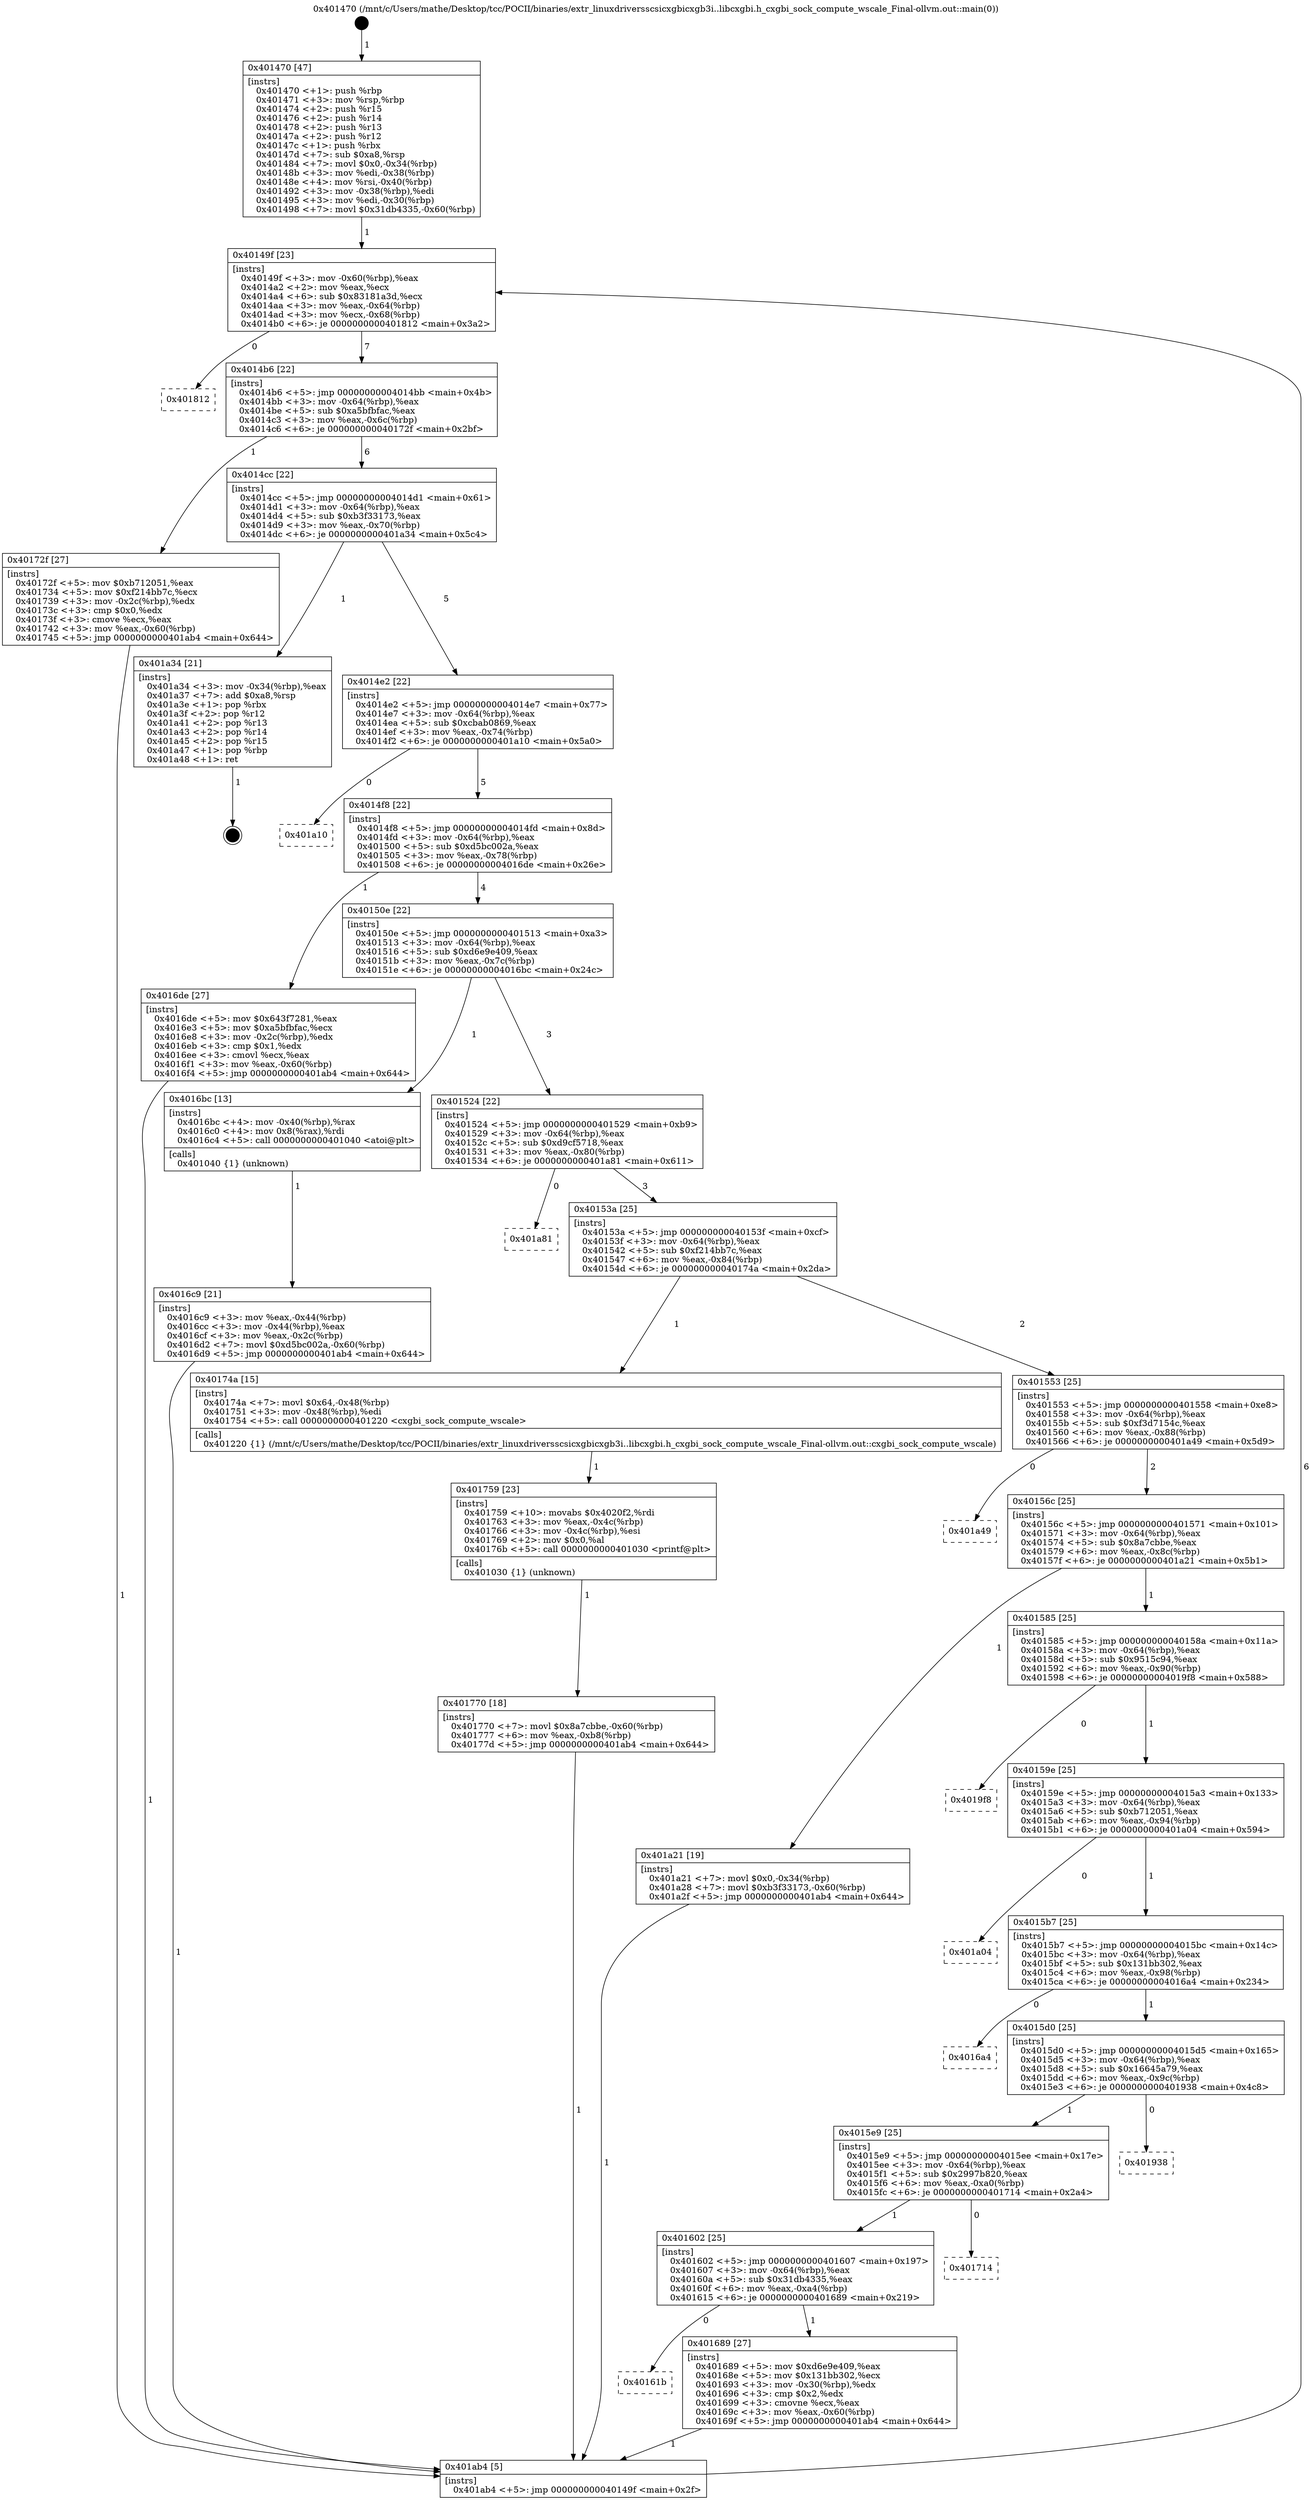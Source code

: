 digraph "0x401470" {
  label = "0x401470 (/mnt/c/Users/mathe/Desktop/tcc/POCII/binaries/extr_linuxdriversscsicxgbicxgb3i..libcxgbi.h_cxgbi_sock_compute_wscale_Final-ollvm.out::main(0))"
  labelloc = "t"
  node[shape=record]

  Entry [label="",width=0.3,height=0.3,shape=circle,fillcolor=black,style=filled]
  "0x40149f" [label="{
     0x40149f [23]\l
     | [instrs]\l
     &nbsp;&nbsp;0x40149f \<+3\>: mov -0x60(%rbp),%eax\l
     &nbsp;&nbsp;0x4014a2 \<+2\>: mov %eax,%ecx\l
     &nbsp;&nbsp;0x4014a4 \<+6\>: sub $0x83181a3d,%ecx\l
     &nbsp;&nbsp;0x4014aa \<+3\>: mov %eax,-0x64(%rbp)\l
     &nbsp;&nbsp;0x4014ad \<+3\>: mov %ecx,-0x68(%rbp)\l
     &nbsp;&nbsp;0x4014b0 \<+6\>: je 0000000000401812 \<main+0x3a2\>\l
  }"]
  "0x401812" [label="{
     0x401812\l
  }", style=dashed]
  "0x4014b6" [label="{
     0x4014b6 [22]\l
     | [instrs]\l
     &nbsp;&nbsp;0x4014b6 \<+5\>: jmp 00000000004014bb \<main+0x4b\>\l
     &nbsp;&nbsp;0x4014bb \<+3\>: mov -0x64(%rbp),%eax\l
     &nbsp;&nbsp;0x4014be \<+5\>: sub $0xa5bfbfac,%eax\l
     &nbsp;&nbsp;0x4014c3 \<+3\>: mov %eax,-0x6c(%rbp)\l
     &nbsp;&nbsp;0x4014c6 \<+6\>: je 000000000040172f \<main+0x2bf\>\l
  }"]
  Exit [label="",width=0.3,height=0.3,shape=circle,fillcolor=black,style=filled,peripheries=2]
  "0x40172f" [label="{
     0x40172f [27]\l
     | [instrs]\l
     &nbsp;&nbsp;0x40172f \<+5\>: mov $0xb712051,%eax\l
     &nbsp;&nbsp;0x401734 \<+5\>: mov $0xf214bb7c,%ecx\l
     &nbsp;&nbsp;0x401739 \<+3\>: mov -0x2c(%rbp),%edx\l
     &nbsp;&nbsp;0x40173c \<+3\>: cmp $0x0,%edx\l
     &nbsp;&nbsp;0x40173f \<+3\>: cmove %ecx,%eax\l
     &nbsp;&nbsp;0x401742 \<+3\>: mov %eax,-0x60(%rbp)\l
     &nbsp;&nbsp;0x401745 \<+5\>: jmp 0000000000401ab4 \<main+0x644\>\l
  }"]
  "0x4014cc" [label="{
     0x4014cc [22]\l
     | [instrs]\l
     &nbsp;&nbsp;0x4014cc \<+5\>: jmp 00000000004014d1 \<main+0x61\>\l
     &nbsp;&nbsp;0x4014d1 \<+3\>: mov -0x64(%rbp),%eax\l
     &nbsp;&nbsp;0x4014d4 \<+5\>: sub $0xb3f33173,%eax\l
     &nbsp;&nbsp;0x4014d9 \<+3\>: mov %eax,-0x70(%rbp)\l
     &nbsp;&nbsp;0x4014dc \<+6\>: je 0000000000401a34 \<main+0x5c4\>\l
  }"]
  "0x401770" [label="{
     0x401770 [18]\l
     | [instrs]\l
     &nbsp;&nbsp;0x401770 \<+7\>: movl $0x8a7cbbe,-0x60(%rbp)\l
     &nbsp;&nbsp;0x401777 \<+6\>: mov %eax,-0xb8(%rbp)\l
     &nbsp;&nbsp;0x40177d \<+5\>: jmp 0000000000401ab4 \<main+0x644\>\l
  }"]
  "0x401a34" [label="{
     0x401a34 [21]\l
     | [instrs]\l
     &nbsp;&nbsp;0x401a34 \<+3\>: mov -0x34(%rbp),%eax\l
     &nbsp;&nbsp;0x401a37 \<+7\>: add $0xa8,%rsp\l
     &nbsp;&nbsp;0x401a3e \<+1\>: pop %rbx\l
     &nbsp;&nbsp;0x401a3f \<+2\>: pop %r12\l
     &nbsp;&nbsp;0x401a41 \<+2\>: pop %r13\l
     &nbsp;&nbsp;0x401a43 \<+2\>: pop %r14\l
     &nbsp;&nbsp;0x401a45 \<+2\>: pop %r15\l
     &nbsp;&nbsp;0x401a47 \<+1\>: pop %rbp\l
     &nbsp;&nbsp;0x401a48 \<+1\>: ret\l
  }"]
  "0x4014e2" [label="{
     0x4014e2 [22]\l
     | [instrs]\l
     &nbsp;&nbsp;0x4014e2 \<+5\>: jmp 00000000004014e7 \<main+0x77\>\l
     &nbsp;&nbsp;0x4014e7 \<+3\>: mov -0x64(%rbp),%eax\l
     &nbsp;&nbsp;0x4014ea \<+5\>: sub $0xcbab0869,%eax\l
     &nbsp;&nbsp;0x4014ef \<+3\>: mov %eax,-0x74(%rbp)\l
     &nbsp;&nbsp;0x4014f2 \<+6\>: je 0000000000401a10 \<main+0x5a0\>\l
  }"]
  "0x401759" [label="{
     0x401759 [23]\l
     | [instrs]\l
     &nbsp;&nbsp;0x401759 \<+10\>: movabs $0x4020f2,%rdi\l
     &nbsp;&nbsp;0x401763 \<+3\>: mov %eax,-0x4c(%rbp)\l
     &nbsp;&nbsp;0x401766 \<+3\>: mov -0x4c(%rbp),%esi\l
     &nbsp;&nbsp;0x401769 \<+2\>: mov $0x0,%al\l
     &nbsp;&nbsp;0x40176b \<+5\>: call 0000000000401030 \<printf@plt\>\l
     | [calls]\l
     &nbsp;&nbsp;0x401030 \{1\} (unknown)\l
  }"]
  "0x401a10" [label="{
     0x401a10\l
  }", style=dashed]
  "0x4014f8" [label="{
     0x4014f8 [22]\l
     | [instrs]\l
     &nbsp;&nbsp;0x4014f8 \<+5\>: jmp 00000000004014fd \<main+0x8d\>\l
     &nbsp;&nbsp;0x4014fd \<+3\>: mov -0x64(%rbp),%eax\l
     &nbsp;&nbsp;0x401500 \<+5\>: sub $0xd5bc002a,%eax\l
     &nbsp;&nbsp;0x401505 \<+3\>: mov %eax,-0x78(%rbp)\l
     &nbsp;&nbsp;0x401508 \<+6\>: je 00000000004016de \<main+0x26e\>\l
  }"]
  "0x4016c9" [label="{
     0x4016c9 [21]\l
     | [instrs]\l
     &nbsp;&nbsp;0x4016c9 \<+3\>: mov %eax,-0x44(%rbp)\l
     &nbsp;&nbsp;0x4016cc \<+3\>: mov -0x44(%rbp),%eax\l
     &nbsp;&nbsp;0x4016cf \<+3\>: mov %eax,-0x2c(%rbp)\l
     &nbsp;&nbsp;0x4016d2 \<+7\>: movl $0xd5bc002a,-0x60(%rbp)\l
     &nbsp;&nbsp;0x4016d9 \<+5\>: jmp 0000000000401ab4 \<main+0x644\>\l
  }"]
  "0x4016de" [label="{
     0x4016de [27]\l
     | [instrs]\l
     &nbsp;&nbsp;0x4016de \<+5\>: mov $0x643f7281,%eax\l
     &nbsp;&nbsp;0x4016e3 \<+5\>: mov $0xa5bfbfac,%ecx\l
     &nbsp;&nbsp;0x4016e8 \<+3\>: mov -0x2c(%rbp),%edx\l
     &nbsp;&nbsp;0x4016eb \<+3\>: cmp $0x1,%edx\l
     &nbsp;&nbsp;0x4016ee \<+3\>: cmovl %ecx,%eax\l
     &nbsp;&nbsp;0x4016f1 \<+3\>: mov %eax,-0x60(%rbp)\l
     &nbsp;&nbsp;0x4016f4 \<+5\>: jmp 0000000000401ab4 \<main+0x644\>\l
  }"]
  "0x40150e" [label="{
     0x40150e [22]\l
     | [instrs]\l
     &nbsp;&nbsp;0x40150e \<+5\>: jmp 0000000000401513 \<main+0xa3\>\l
     &nbsp;&nbsp;0x401513 \<+3\>: mov -0x64(%rbp),%eax\l
     &nbsp;&nbsp;0x401516 \<+5\>: sub $0xd6e9e409,%eax\l
     &nbsp;&nbsp;0x40151b \<+3\>: mov %eax,-0x7c(%rbp)\l
     &nbsp;&nbsp;0x40151e \<+6\>: je 00000000004016bc \<main+0x24c\>\l
  }"]
  "0x401470" [label="{
     0x401470 [47]\l
     | [instrs]\l
     &nbsp;&nbsp;0x401470 \<+1\>: push %rbp\l
     &nbsp;&nbsp;0x401471 \<+3\>: mov %rsp,%rbp\l
     &nbsp;&nbsp;0x401474 \<+2\>: push %r15\l
     &nbsp;&nbsp;0x401476 \<+2\>: push %r14\l
     &nbsp;&nbsp;0x401478 \<+2\>: push %r13\l
     &nbsp;&nbsp;0x40147a \<+2\>: push %r12\l
     &nbsp;&nbsp;0x40147c \<+1\>: push %rbx\l
     &nbsp;&nbsp;0x40147d \<+7\>: sub $0xa8,%rsp\l
     &nbsp;&nbsp;0x401484 \<+7\>: movl $0x0,-0x34(%rbp)\l
     &nbsp;&nbsp;0x40148b \<+3\>: mov %edi,-0x38(%rbp)\l
     &nbsp;&nbsp;0x40148e \<+4\>: mov %rsi,-0x40(%rbp)\l
     &nbsp;&nbsp;0x401492 \<+3\>: mov -0x38(%rbp),%edi\l
     &nbsp;&nbsp;0x401495 \<+3\>: mov %edi,-0x30(%rbp)\l
     &nbsp;&nbsp;0x401498 \<+7\>: movl $0x31db4335,-0x60(%rbp)\l
  }"]
  "0x4016bc" [label="{
     0x4016bc [13]\l
     | [instrs]\l
     &nbsp;&nbsp;0x4016bc \<+4\>: mov -0x40(%rbp),%rax\l
     &nbsp;&nbsp;0x4016c0 \<+4\>: mov 0x8(%rax),%rdi\l
     &nbsp;&nbsp;0x4016c4 \<+5\>: call 0000000000401040 \<atoi@plt\>\l
     | [calls]\l
     &nbsp;&nbsp;0x401040 \{1\} (unknown)\l
  }"]
  "0x401524" [label="{
     0x401524 [22]\l
     | [instrs]\l
     &nbsp;&nbsp;0x401524 \<+5\>: jmp 0000000000401529 \<main+0xb9\>\l
     &nbsp;&nbsp;0x401529 \<+3\>: mov -0x64(%rbp),%eax\l
     &nbsp;&nbsp;0x40152c \<+5\>: sub $0xd9cf5718,%eax\l
     &nbsp;&nbsp;0x401531 \<+3\>: mov %eax,-0x80(%rbp)\l
     &nbsp;&nbsp;0x401534 \<+6\>: je 0000000000401a81 \<main+0x611\>\l
  }"]
  "0x401ab4" [label="{
     0x401ab4 [5]\l
     | [instrs]\l
     &nbsp;&nbsp;0x401ab4 \<+5\>: jmp 000000000040149f \<main+0x2f\>\l
  }"]
  "0x401a81" [label="{
     0x401a81\l
  }", style=dashed]
  "0x40153a" [label="{
     0x40153a [25]\l
     | [instrs]\l
     &nbsp;&nbsp;0x40153a \<+5\>: jmp 000000000040153f \<main+0xcf\>\l
     &nbsp;&nbsp;0x40153f \<+3\>: mov -0x64(%rbp),%eax\l
     &nbsp;&nbsp;0x401542 \<+5\>: sub $0xf214bb7c,%eax\l
     &nbsp;&nbsp;0x401547 \<+6\>: mov %eax,-0x84(%rbp)\l
     &nbsp;&nbsp;0x40154d \<+6\>: je 000000000040174a \<main+0x2da\>\l
  }"]
  "0x40161b" [label="{
     0x40161b\l
  }", style=dashed]
  "0x40174a" [label="{
     0x40174a [15]\l
     | [instrs]\l
     &nbsp;&nbsp;0x40174a \<+7\>: movl $0x64,-0x48(%rbp)\l
     &nbsp;&nbsp;0x401751 \<+3\>: mov -0x48(%rbp),%edi\l
     &nbsp;&nbsp;0x401754 \<+5\>: call 0000000000401220 \<cxgbi_sock_compute_wscale\>\l
     | [calls]\l
     &nbsp;&nbsp;0x401220 \{1\} (/mnt/c/Users/mathe/Desktop/tcc/POCII/binaries/extr_linuxdriversscsicxgbicxgb3i..libcxgbi.h_cxgbi_sock_compute_wscale_Final-ollvm.out::cxgbi_sock_compute_wscale)\l
  }"]
  "0x401553" [label="{
     0x401553 [25]\l
     | [instrs]\l
     &nbsp;&nbsp;0x401553 \<+5\>: jmp 0000000000401558 \<main+0xe8\>\l
     &nbsp;&nbsp;0x401558 \<+3\>: mov -0x64(%rbp),%eax\l
     &nbsp;&nbsp;0x40155b \<+5\>: sub $0xf3d7154c,%eax\l
     &nbsp;&nbsp;0x401560 \<+6\>: mov %eax,-0x88(%rbp)\l
     &nbsp;&nbsp;0x401566 \<+6\>: je 0000000000401a49 \<main+0x5d9\>\l
  }"]
  "0x401689" [label="{
     0x401689 [27]\l
     | [instrs]\l
     &nbsp;&nbsp;0x401689 \<+5\>: mov $0xd6e9e409,%eax\l
     &nbsp;&nbsp;0x40168e \<+5\>: mov $0x131bb302,%ecx\l
     &nbsp;&nbsp;0x401693 \<+3\>: mov -0x30(%rbp),%edx\l
     &nbsp;&nbsp;0x401696 \<+3\>: cmp $0x2,%edx\l
     &nbsp;&nbsp;0x401699 \<+3\>: cmovne %ecx,%eax\l
     &nbsp;&nbsp;0x40169c \<+3\>: mov %eax,-0x60(%rbp)\l
     &nbsp;&nbsp;0x40169f \<+5\>: jmp 0000000000401ab4 \<main+0x644\>\l
  }"]
  "0x401a49" [label="{
     0x401a49\l
  }", style=dashed]
  "0x40156c" [label="{
     0x40156c [25]\l
     | [instrs]\l
     &nbsp;&nbsp;0x40156c \<+5\>: jmp 0000000000401571 \<main+0x101\>\l
     &nbsp;&nbsp;0x401571 \<+3\>: mov -0x64(%rbp),%eax\l
     &nbsp;&nbsp;0x401574 \<+5\>: sub $0x8a7cbbe,%eax\l
     &nbsp;&nbsp;0x401579 \<+6\>: mov %eax,-0x8c(%rbp)\l
     &nbsp;&nbsp;0x40157f \<+6\>: je 0000000000401a21 \<main+0x5b1\>\l
  }"]
  "0x401602" [label="{
     0x401602 [25]\l
     | [instrs]\l
     &nbsp;&nbsp;0x401602 \<+5\>: jmp 0000000000401607 \<main+0x197\>\l
     &nbsp;&nbsp;0x401607 \<+3\>: mov -0x64(%rbp),%eax\l
     &nbsp;&nbsp;0x40160a \<+5\>: sub $0x31db4335,%eax\l
     &nbsp;&nbsp;0x40160f \<+6\>: mov %eax,-0xa4(%rbp)\l
     &nbsp;&nbsp;0x401615 \<+6\>: je 0000000000401689 \<main+0x219\>\l
  }"]
  "0x401a21" [label="{
     0x401a21 [19]\l
     | [instrs]\l
     &nbsp;&nbsp;0x401a21 \<+7\>: movl $0x0,-0x34(%rbp)\l
     &nbsp;&nbsp;0x401a28 \<+7\>: movl $0xb3f33173,-0x60(%rbp)\l
     &nbsp;&nbsp;0x401a2f \<+5\>: jmp 0000000000401ab4 \<main+0x644\>\l
  }"]
  "0x401585" [label="{
     0x401585 [25]\l
     | [instrs]\l
     &nbsp;&nbsp;0x401585 \<+5\>: jmp 000000000040158a \<main+0x11a\>\l
     &nbsp;&nbsp;0x40158a \<+3\>: mov -0x64(%rbp),%eax\l
     &nbsp;&nbsp;0x40158d \<+5\>: sub $0x9515c94,%eax\l
     &nbsp;&nbsp;0x401592 \<+6\>: mov %eax,-0x90(%rbp)\l
     &nbsp;&nbsp;0x401598 \<+6\>: je 00000000004019f8 \<main+0x588\>\l
  }"]
  "0x401714" [label="{
     0x401714\l
  }", style=dashed]
  "0x4019f8" [label="{
     0x4019f8\l
  }", style=dashed]
  "0x40159e" [label="{
     0x40159e [25]\l
     | [instrs]\l
     &nbsp;&nbsp;0x40159e \<+5\>: jmp 00000000004015a3 \<main+0x133\>\l
     &nbsp;&nbsp;0x4015a3 \<+3\>: mov -0x64(%rbp),%eax\l
     &nbsp;&nbsp;0x4015a6 \<+5\>: sub $0xb712051,%eax\l
     &nbsp;&nbsp;0x4015ab \<+6\>: mov %eax,-0x94(%rbp)\l
     &nbsp;&nbsp;0x4015b1 \<+6\>: je 0000000000401a04 \<main+0x594\>\l
  }"]
  "0x4015e9" [label="{
     0x4015e9 [25]\l
     | [instrs]\l
     &nbsp;&nbsp;0x4015e9 \<+5\>: jmp 00000000004015ee \<main+0x17e\>\l
     &nbsp;&nbsp;0x4015ee \<+3\>: mov -0x64(%rbp),%eax\l
     &nbsp;&nbsp;0x4015f1 \<+5\>: sub $0x2997b820,%eax\l
     &nbsp;&nbsp;0x4015f6 \<+6\>: mov %eax,-0xa0(%rbp)\l
     &nbsp;&nbsp;0x4015fc \<+6\>: je 0000000000401714 \<main+0x2a4\>\l
  }"]
  "0x401a04" [label="{
     0x401a04\l
  }", style=dashed]
  "0x4015b7" [label="{
     0x4015b7 [25]\l
     | [instrs]\l
     &nbsp;&nbsp;0x4015b7 \<+5\>: jmp 00000000004015bc \<main+0x14c\>\l
     &nbsp;&nbsp;0x4015bc \<+3\>: mov -0x64(%rbp),%eax\l
     &nbsp;&nbsp;0x4015bf \<+5\>: sub $0x131bb302,%eax\l
     &nbsp;&nbsp;0x4015c4 \<+6\>: mov %eax,-0x98(%rbp)\l
     &nbsp;&nbsp;0x4015ca \<+6\>: je 00000000004016a4 \<main+0x234\>\l
  }"]
  "0x401938" [label="{
     0x401938\l
  }", style=dashed]
  "0x4016a4" [label="{
     0x4016a4\l
  }", style=dashed]
  "0x4015d0" [label="{
     0x4015d0 [25]\l
     | [instrs]\l
     &nbsp;&nbsp;0x4015d0 \<+5\>: jmp 00000000004015d5 \<main+0x165\>\l
     &nbsp;&nbsp;0x4015d5 \<+3\>: mov -0x64(%rbp),%eax\l
     &nbsp;&nbsp;0x4015d8 \<+5\>: sub $0x16645a79,%eax\l
     &nbsp;&nbsp;0x4015dd \<+6\>: mov %eax,-0x9c(%rbp)\l
     &nbsp;&nbsp;0x4015e3 \<+6\>: je 0000000000401938 \<main+0x4c8\>\l
  }"]
  Entry -> "0x401470" [label=" 1"]
  "0x40149f" -> "0x401812" [label=" 0"]
  "0x40149f" -> "0x4014b6" [label=" 7"]
  "0x401a34" -> Exit [label=" 1"]
  "0x4014b6" -> "0x40172f" [label=" 1"]
  "0x4014b6" -> "0x4014cc" [label=" 6"]
  "0x401a21" -> "0x401ab4" [label=" 1"]
  "0x4014cc" -> "0x401a34" [label=" 1"]
  "0x4014cc" -> "0x4014e2" [label=" 5"]
  "0x401770" -> "0x401ab4" [label=" 1"]
  "0x4014e2" -> "0x401a10" [label=" 0"]
  "0x4014e2" -> "0x4014f8" [label=" 5"]
  "0x401759" -> "0x401770" [label=" 1"]
  "0x4014f8" -> "0x4016de" [label=" 1"]
  "0x4014f8" -> "0x40150e" [label=" 4"]
  "0x40174a" -> "0x401759" [label=" 1"]
  "0x40150e" -> "0x4016bc" [label=" 1"]
  "0x40150e" -> "0x401524" [label=" 3"]
  "0x40172f" -> "0x401ab4" [label=" 1"]
  "0x401524" -> "0x401a81" [label=" 0"]
  "0x401524" -> "0x40153a" [label=" 3"]
  "0x4016de" -> "0x401ab4" [label=" 1"]
  "0x40153a" -> "0x40174a" [label=" 1"]
  "0x40153a" -> "0x401553" [label=" 2"]
  "0x4016c9" -> "0x401ab4" [label=" 1"]
  "0x401553" -> "0x401a49" [label=" 0"]
  "0x401553" -> "0x40156c" [label=" 2"]
  "0x4016bc" -> "0x4016c9" [label=" 1"]
  "0x40156c" -> "0x401a21" [label=" 1"]
  "0x40156c" -> "0x401585" [label=" 1"]
  "0x401470" -> "0x40149f" [label=" 1"]
  "0x401585" -> "0x4019f8" [label=" 0"]
  "0x401585" -> "0x40159e" [label=" 1"]
  "0x401689" -> "0x401ab4" [label=" 1"]
  "0x40159e" -> "0x401a04" [label=" 0"]
  "0x40159e" -> "0x4015b7" [label=" 1"]
  "0x401602" -> "0x401689" [label=" 1"]
  "0x4015b7" -> "0x4016a4" [label=" 0"]
  "0x4015b7" -> "0x4015d0" [label=" 1"]
  "0x401ab4" -> "0x40149f" [label=" 6"]
  "0x4015d0" -> "0x401938" [label=" 0"]
  "0x4015d0" -> "0x4015e9" [label=" 1"]
  "0x401602" -> "0x40161b" [label=" 0"]
  "0x4015e9" -> "0x401714" [label=" 0"]
  "0x4015e9" -> "0x401602" [label=" 1"]
}
